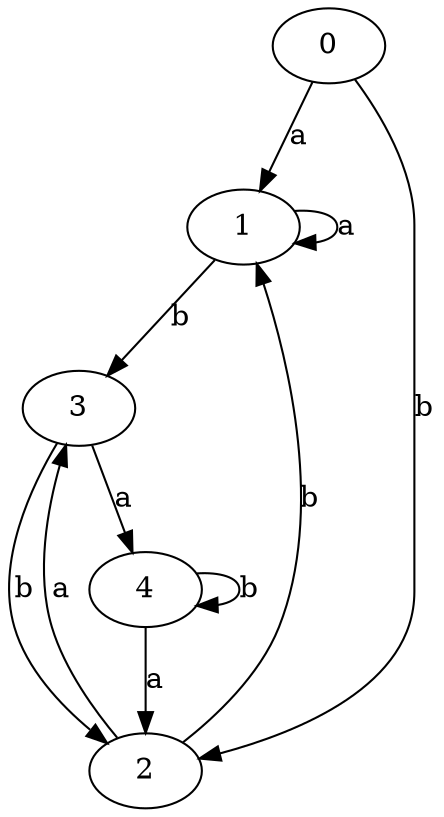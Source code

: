 digraph {
 ranksep=0.5;
 d2tdocpreamble = "\usetikzlibrary{automata}";
 d2tfigpreamble = "\tikzstyle{every state}= [ draw=blue!50,very thick,fill=blue!20]  \tikzstyle{auto}= [fill=white]";
 node [style="state"];
 edge [lblstyle="auto",topath="bend right", len=4  ]
  "0" [label="0",];
  "1" [label="1",];
  "2" [label="2",style = "state, initial"];
  "3" [label="3",];
  "4" [label="4",style = "state, accepting"];
  "0" -> "1" [label="a"];
  "0" -> "2" [label="b"];
  "1" -> "1" [label="a",topath="loop above"];
  "1" -> "3" [label="b"];
  "2" -> "1" [label="b"];
  "2" -> "3" [label="a"];
  "3" -> "2" [label="b"];
  "3" -> "4" [label="a"];
  "4" -> "2" [label="a"];
  "4" -> "4" [label="b",topath="loop above"];
}